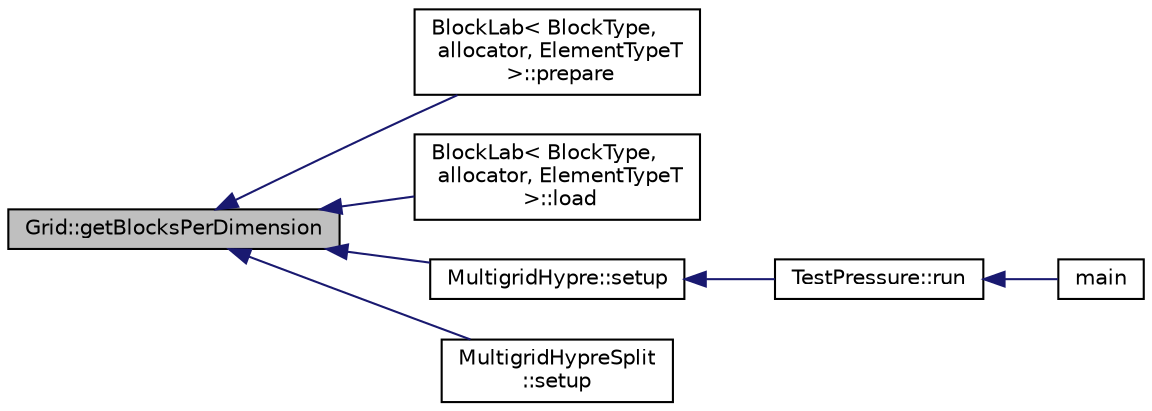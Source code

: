 digraph "Grid::getBlocksPerDimension"
{
  edge [fontname="Helvetica",fontsize="10",labelfontname="Helvetica",labelfontsize="10"];
  node [fontname="Helvetica",fontsize="10",shape=record];
  rankdir="LR";
  Node1 [label="Grid::getBlocksPerDimension",height=0.2,width=0.4,color="black", fillcolor="grey75", style="filled", fontcolor="black"];
  Node1 -> Node2 [dir="back",color="midnightblue",fontsize="10",style="solid",fontname="Helvetica"];
  Node2 [label="BlockLab\< BlockType,\l allocator, ElementTypeT\l \>::prepare",height=0.2,width=0.4,color="black", fillcolor="white", style="filled",URL="$class_block_lab.html#ac6236e1c94d13fa1025c8253b9855a04"];
  Node1 -> Node3 [dir="back",color="midnightblue",fontsize="10",style="solid",fontname="Helvetica"];
  Node3 [label="BlockLab\< BlockType,\l allocator, ElementTypeT\l \>::load",height=0.2,width=0.4,color="black", fillcolor="white", style="filled",URL="$class_block_lab.html#aefd27fed8fbb1d3d60fe1457ae90f248"];
  Node1 -> Node4 [dir="back",color="midnightblue",fontsize="10",style="solid",fontname="Helvetica"];
  Node4 [label="MultigridHypre::setup",height=0.2,width=0.4,color="black", fillcolor="white", style="filled",URL="$class_multigrid_hypre.html#a43a4d038e324f28cb4076bfe73d219b3"];
  Node4 -> Node5 [dir="back",color="midnightblue",fontsize="10",style="solid",fontname="Helvetica"];
  Node5 [label="TestPressure::run",height=0.2,width=0.4,color="black", fillcolor="white", style="filled",URL="$class_test_pressure.html#aee46e2616c4d54889402fcfb02c4ccf5"];
  Node5 -> Node6 [dir="back",color="midnightblue",fontsize="10",style="solid",fontname="Helvetica"];
  Node6 [label="main",height=0.2,width=0.4,color="black", fillcolor="white", style="filled",URL="$main_test_8cpp.html#a217dbf8b442f20279ea00b898af96f52"];
  Node1 -> Node7 [dir="back",color="midnightblue",fontsize="10",style="solid",fontname="Helvetica"];
  Node7 [label="MultigridHypreSplit\l::setup",height=0.2,width=0.4,color="black", fillcolor="white", style="filled",URL="$class_multigrid_hypre_split.html#a74904a89baa6f7bbe4647c905ae588df"];
}
